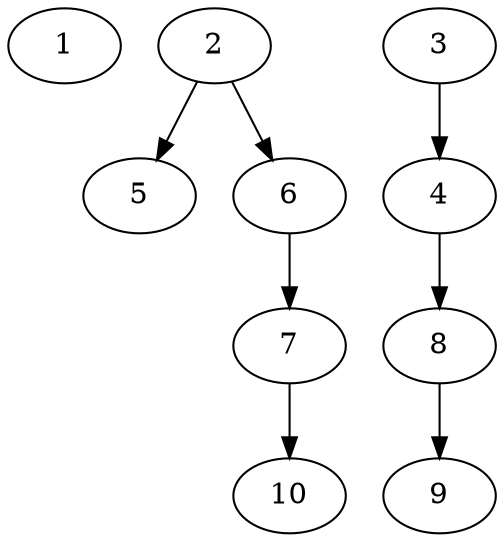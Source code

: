 // DAG (tier=1-easy, mode=data, n=10, ccr=0.339, fat=0.486, density=0.390, regular=0.799, jump=0.020, mindata=1048576, maxdata=8388608)
// DAG automatically generated by daggen at Sun Aug 24 16:33:33 2025
// /home/ermia/Project/Environments/daggen/bin/daggen --dot --ccr 0.339 --fat 0.486 --regular 0.799 --density 0.390 --jump 0.020 --mindata 1048576 --maxdata 8388608 -n 10 
digraph G {
  1 [size="3959910052134912000", alpha="0.16", expect_size="1979955026067456000"]
  2 [size="5936900121011903", alpha="0.20", expect_size="2968450060505951"]
  2 -> 5 [size ="317794235187200"]
  2 -> 6 [size ="317794235187200"]
  3 [size="60230387495073742848", alpha="0.08", expect_size="30115193747536871424"]
  3 -> 4 [size ="122923171971072"]
  4 [size="6075080141936384", alpha="0.13", expect_size="3037540070968192"]
  4 -> 8 [size ="365850817200128"]
  5 [size="20660150504597076", alpha="0.14", expect_size="10330075252298538"]
  6 [size="222210264752193536000", alpha="0.10", expect_size="111105132376096768000"]
  6 -> 7 [size ="293494115532800"]
  7 [size="16669160579697716", alpha="0.12", expect_size="8334580289848858"]
  7 -> 10 [size ="312037771051008"]
  8 [size="8498584015106602", alpha="0.16", expect_size="4249292007553301"]
  8 -> 9 [size ="312959368691712"]
  9 [size="24238359452472220", alpha="0.11", expect_size="12119179726236110"]
  10 [size="27092502542019136", alpha="0.10", expect_size="13546251271009568"]
}